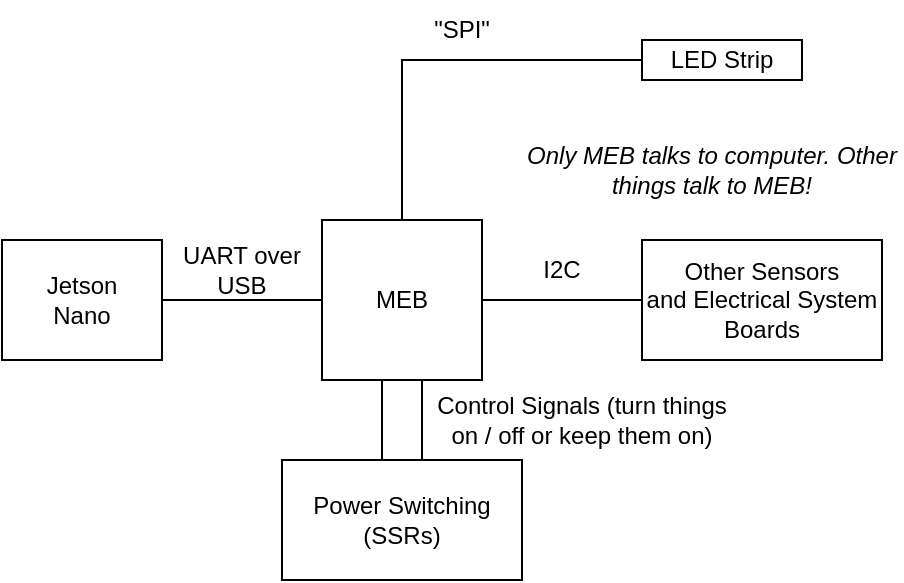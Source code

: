 <mxfile version="20.8.16" type="device"><diagram name="Page-1" id="CoAb43JlqGCf-I9G69ID"><mxGraphModel dx="371" dy="221" grid="1" gridSize="10" guides="1" tooltips="1" connect="1" arrows="1" fold="1" page="1" pageScale="1" pageWidth="850" pageHeight="1100" math="0" shadow="0"><root><mxCell id="0"/><mxCell id="1" parent="0"/><mxCell id="yHbvgR3K-tsbSC7xghbZ-1" value="Jetson&lt;br&gt;Nano" style="rounded=0;whiteSpace=wrap;html=1;" parent="1" vertex="1"><mxGeometry x="280" y="220" width="80" height="60" as="geometry"/></mxCell><mxCell id="yHbvgR3K-tsbSC7xghbZ-2" value="MEB" style="whiteSpace=wrap;html=1;aspect=fixed;" parent="1" vertex="1"><mxGeometry x="440" y="210" width="80" height="80" as="geometry"/></mxCell><mxCell id="yHbvgR3K-tsbSC7xghbZ-3" value="" style="endArrow=none;html=1;rounded=0;entryX=0;entryY=0.5;entryDx=0;entryDy=0;endFill=0;" parent="1" target="yHbvgR3K-tsbSC7xghbZ-2" edge="1"><mxGeometry width="50" height="50" relative="1" as="geometry"><mxPoint x="360" y="250" as="sourcePoint"/><mxPoint x="410" y="200" as="targetPoint"/></mxGeometry></mxCell><mxCell id="yHbvgR3K-tsbSC7xghbZ-4" value="UART over&lt;br&gt;USB" style="text;html=1;strokeColor=none;fillColor=none;align=center;verticalAlign=middle;whiteSpace=wrap;rounded=0;" parent="1" vertex="1"><mxGeometry x="360" y="220" width="80" height="30" as="geometry"/></mxCell><mxCell id="yHbvgR3K-tsbSC7xghbZ-5" value="Power Switching&lt;br&gt;(SSRs)" style="rounded=0;whiteSpace=wrap;html=1;" parent="1" vertex="1"><mxGeometry x="420" y="330" width="120" height="60" as="geometry"/></mxCell><mxCell id="yHbvgR3K-tsbSC7xghbZ-9" value="" style="endArrow=none;html=1;rounded=0;exitX=0.5;exitY=1;exitDx=0;exitDy=0;endFill=0;" parent="1" edge="1"><mxGeometry width="50" height="50" relative="1" as="geometry"><mxPoint x="470" y="290" as="sourcePoint"/><mxPoint x="470" y="330" as="targetPoint"/></mxGeometry></mxCell><mxCell id="yHbvgR3K-tsbSC7xghbZ-10" value="" style="endArrow=none;html=1;rounded=0;exitX=0.5;exitY=1;exitDx=0;exitDy=0;endFill=0;" parent="1" edge="1"><mxGeometry width="50" height="50" relative="1" as="geometry"><mxPoint x="490" y="290" as="sourcePoint"/><mxPoint x="490" y="330" as="targetPoint"/></mxGeometry></mxCell><mxCell id="yHbvgR3K-tsbSC7xghbZ-12" value="Control Signals (turn things on / off or keep them on)" style="text;html=1;strokeColor=none;fillColor=none;align=center;verticalAlign=middle;whiteSpace=wrap;rounded=0;" parent="1" vertex="1"><mxGeometry x="490" y="290" width="160" height="40" as="geometry"/></mxCell><mxCell id="yHbvgR3K-tsbSC7xghbZ-13" value="Other Sensors&lt;br&gt;and Electrical System&lt;br&gt;Boards" style="rounded=0;whiteSpace=wrap;html=1;" parent="1" vertex="1"><mxGeometry x="600" y="220" width="120" height="60" as="geometry"/></mxCell><mxCell id="yHbvgR3K-tsbSC7xghbZ-14" value="" style="endArrow=none;html=1;rounded=0;exitX=1;exitY=0.5;exitDx=0;exitDy=0;entryX=0;entryY=0.5;entryDx=0;entryDy=0;" parent="1" source="yHbvgR3K-tsbSC7xghbZ-2" target="yHbvgR3K-tsbSC7xghbZ-13" edge="1"><mxGeometry width="50" height="50" relative="1" as="geometry"><mxPoint x="550" y="290" as="sourcePoint"/><mxPoint x="600" y="240" as="targetPoint"/></mxGeometry></mxCell><mxCell id="yHbvgR3K-tsbSC7xghbZ-15" value="I2C" style="text;html=1;strokeColor=none;fillColor=none;align=center;verticalAlign=middle;whiteSpace=wrap;rounded=0;" parent="1" vertex="1"><mxGeometry x="530" y="220" width="60" height="30" as="geometry"/></mxCell><mxCell id="yHbvgR3K-tsbSC7xghbZ-16" value="&lt;i&gt;Only MEB talks to computer. Other things talk to MEB!&lt;/i&gt;" style="text;html=1;strokeColor=none;fillColor=none;align=center;verticalAlign=middle;whiteSpace=wrap;rounded=0;" parent="1" vertex="1"><mxGeometry x="540" y="170" width="190" height="30" as="geometry"/></mxCell><mxCell id="2OYhKSCgTV3oAjhcyGYK-1" value="LED Strip" style="rounded=0;whiteSpace=wrap;html=1;" parent="1" vertex="1"><mxGeometry x="600" y="120" width="80" height="20" as="geometry"/></mxCell><mxCell id="2OYhKSCgTV3oAjhcyGYK-2" value="" style="endArrow=none;html=1;rounded=0;entryX=0;entryY=0.5;entryDx=0;entryDy=0;" parent="1" target="2OYhKSCgTV3oAjhcyGYK-1" edge="1"><mxGeometry width="50" height="50" relative="1" as="geometry"><mxPoint x="480" y="210" as="sourcePoint"/><mxPoint x="530" y="160" as="targetPoint"/><Array as="points"><mxPoint x="480" y="130"/></Array></mxGeometry></mxCell><mxCell id="2OYhKSCgTV3oAjhcyGYK-3" value="&quot;SPI&quot;" style="text;html=1;strokeColor=none;fillColor=none;align=center;verticalAlign=middle;whiteSpace=wrap;rounded=0;" parent="1" vertex="1"><mxGeometry x="480" y="100" width="60" height="30" as="geometry"/></mxCell></root></mxGraphModel></diagram></mxfile>